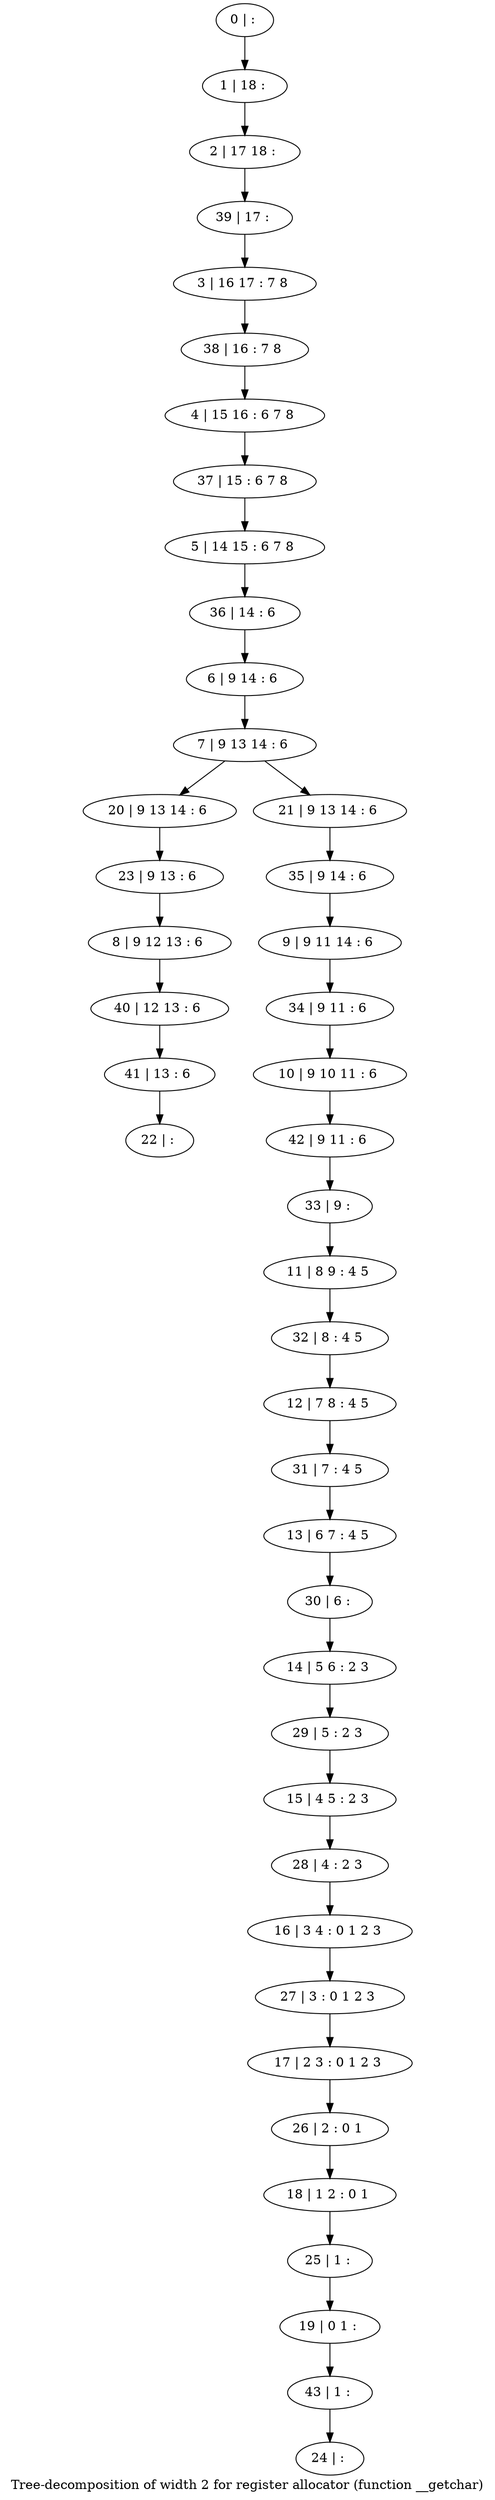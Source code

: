 digraph G {
graph [label="Tree-decomposition of width 2 for register allocator (function __getchar)"]
0[label="0 | : "];
1[label="1 | 18 : "];
2[label="2 | 17 18 : "];
3[label="3 | 16 17 : 7 8 "];
4[label="4 | 15 16 : 6 7 8 "];
5[label="5 | 14 15 : 6 7 8 "];
6[label="6 | 9 14 : 6 "];
7[label="7 | 9 13 14 : 6 "];
8[label="8 | 9 12 13 : 6 "];
9[label="9 | 9 11 14 : 6 "];
10[label="10 | 9 10 11 : 6 "];
11[label="11 | 8 9 : 4 5 "];
12[label="12 | 7 8 : 4 5 "];
13[label="13 | 6 7 : 4 5 "];
14[label="14 | 5 6 : 2 3 "];
15[label="15 | 4 5 : 2 3 "];
16[label="16 | 3 4 : 0 1 2 3 "];
17[label="17 | 2 3 : 0 1 2 3 "];
18[label="18 | 1 2 : 0 1 "];
19[label="19 | 0 1 : "];
20[label="20 | 9 13 14 : 6 "];
21[label="21 | 9 13 14 : 6 "];
22[label="22 | : "];
23[label="23 | 9 13 : 6 "];
24[label="24 | : "];
25[label="25 | 1 : "];
26[label="26 | 2 : 0 1 "];
27[label="27 | 3 : 0 1 2 3 "];
28[label="28 | 4 : 2 3 "];
29[label="29 | 5 : 2 3 "];
30[label="30 | 6 : "];
31[label="31 | 7 : 4 5 "];
32[label="32 | 8 : 4 5 "];
33[label="33 | 9 : "];
34[label="34 | 9 11 : 6 "];
35[label="35 | 9 14 : 6 "];
36[label="36 | 14 : 6 "];
37[label="37 | 15 : 6 7 8 "];
38[label="38 | 16 : 7 8 "];
39[label="39 | 17 : "];
40[label="40 | 12 13 : 6 "];
41[label="41 | 13 : 6 "];
42[label="42 | 9 11 : 6 "];
43[label="43 | 1 : "];
0->1 ;
1->2 ;
6->7 ;
7->20 ;
7->21 ;
23->8 ;
20->23 ;
25->19 ;
18->25 ;
26->18 ;
17->26 ;
27->17 ;
16->27 ;
28->16 ;
15->28 ;
29->15 ;
14->29 ;
30->14 ;
13->30 ;
31->13 ;
12->31 ;
32->12 ;
11->32 ;
33->11 ;
34->10 ;
9->34 ;
35->9 ;
21->35 ;
36->6 ;
5->36 ;
37->5 ;
4->37 ;
38->4 ;
3->38 ;
39->3 ;
2->39 ;
8->40 ;
41->22 ;
40->41 ;
42->33 ;
10->42 ;
43->24 ;
19->43 ;
}
